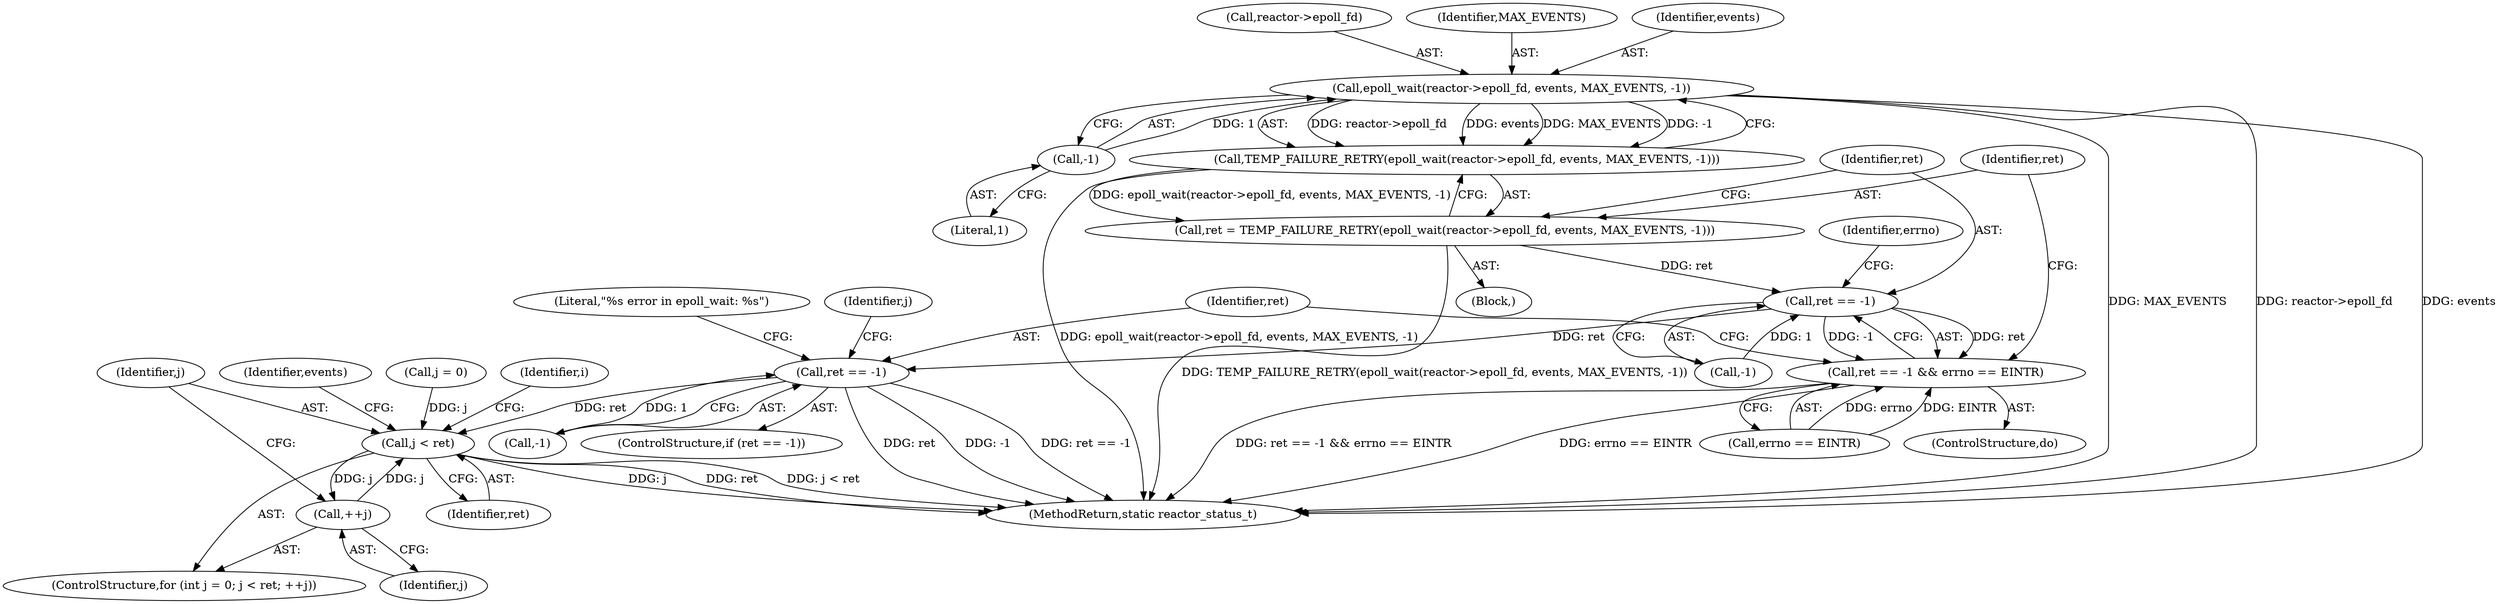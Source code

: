digraph "0_Android_472271b153c5dc53c28beac55480a8d8434b2d5c_59@pointer" {
"1000154" [label="(Call,epoll_wait(reactor->epoll_fd, events, MAX_EVENTS, -1))"];
"1000160" [label="(Call,-1)"];
"1000153" [label="(Call,TEMP_FAILURE_RETRY(epoll_wait(reactor->epoll_fd, events, MAX_EVENTS, -1)))"];
"1000151" [label="(Call,ret = TEMP_FAILURE_RETRY(epoll_wait(reactor->epoll_fd, events, MAX_EVENTS, -1)))"];
"1000163" [label="(Call,ret == -1)"];
"1000162" [label="(Call,ret == -1 && errno == EINTR)"];
"1000171" [label="(Call,ret == -1)"];
"1000193" [label="(Call,j < ret)"];
"1000196" [label="(Call,++j)"];
"1000172" [label="(Identifier,ret)"];
"1000165" [label="(Call,-1)"];
"1000193" [label="(Call,j < ret)"];
"1000161" [label="(Literal,1)"];
"1000170" [label="(ControlStructure,if (ret == -1))"];
"1000150" [label="(Block,)"];
"1000155" [label="(Call,reactor->epoll_fd)"];
"1000164" [label="(Identifier,ret)"];
"1000197" [label="(Identifier,j)"];
"1000163" [label="(Call,ret == -1)"];
"1000168" [label="(Identifier,errno)"];
"1000204" [label="(Identifier,events)"];
"1000162" [label="(Call,ret == -1 && errno == EINTR)"];
"1000177" [label="(Literal,\"%s error in epoll_wait: %s\")"];
"1000152" [label="(Identifier,ret)"];
"1000190" [label="(Call,j = 0)"];
"1000194" [label="(Identifier,j)"];
"1000159" [label="(Identifier,MAX_EVENTS)"];
"1000167" [label="(Call,errno == EINTR)"];
"1000132" [label="(Identifier,i)"];
"1000195" [label="(Identifier,ret)"];
"1000196" [label="(Call,++j)"];
"1000188" [label="(ControlStructure,for (int j = 0; j < ret; ++j))"];
"1000158" [label="(Identifier,events)"];
"1000153" [label="(Call,TEMP_FAILURE_RETRY(epoll_wait(reactor->epoll_fd, events, MAX_EVENTS, -1)))"];
"1000171" [label="(Call,ret == -1)"];
"1000191" [label="(Identifier,j)"];
"1000173" [label="(Call,-1)"];
"1000149" [label="(ControlStructure,do)"];
"1000151" [label="(Call,ret = TEMP_FAILURE_RETRY(epoll_wait(reactor->epoll_fd, events, MAX_EVENTS, -1)))"];
"1000154" [label="(Call,epoll_wait(reactor->epoll_fd, events, MAX_EVENTS, -1))"];
"1000160" [label="(Call,-1)"];
"1000336" [label="(MethodReturn,static reactor_status_t)"];
"1000154" -> "1000153"  [label="AST: "];
"1000154" -> "1000160"  [label="CFG: "];
"1000155" -> "1000154"  [label="AST: "];
"1000158" -> "1000154"  [label="AST: "];
"1000159" -> "1000154"  [label="AST: "];
"1000160" -> "1000154"  [label="AST: "];
"1000153" -> "1000154"  [label="CFG: "];
"1000154" -> "1000336"  [label="DDG: MAX_EVENTS"];
"1000154" -> "1000336"  [label="DDG: reactor->epoll_fd"];
"1000154" -> "1000336"  [label="DDG: events"];
"1000154" -> "1000153"  [label="DDG: reactor->epoll_fd"];
"1000154" -> "1000153"  [label="DDG: events"];
"1000154" -> "1000153"  [label="DDG: MAX_EVENTS"];
"1000154" -> "1000153"  [label="DDG: -1"];
"1000160" -> "1000154"  [label="DDG: 1"];
"1000160" -> "1000161"  [label="CFG: "];
"1000161" -> "1000160"  [label="AST: "];
"1000153" -> "1000151"  [label="AST: "];
"1000151" -> "1000153"  [label="CFG: "];
"1000153" -> "1000336"  [label="DDG: epoll_wait(reactor->epoll_fd, events, MAX_EVENTS, -1)"];
"1000153" -> "1000151"  [label="DDG: epoll_wait(reactor->epoll_fd, events, MAX_EVENTS, -1)"];
"1000151" -> "1000150"  [label="AST: "];
"1000152" -> "1000151"  [label="AST: "];
"1000164" -> "1000151"  [label="CFG: "];
"1000151" -> "1000336"  [label="DDG: TEMP_FAILURE_RETRY(epoll_wait(reactor->epoll_fd, events, MAX_EVENTS, -1))"];
"1000151" -> "1000163"  [label="DDG: ret"];
"1000163" -> "1000162"  [label="AST: "];
"1000163" -> "1000165"  [label="CFG: "];
"1000164" -> "1000163"  [label="AST: "];
"1000165" -> "1000163"  [label="AST: "];
"1000168" -> "1000163"  [label="CFG: "];
"1000162" -> "1000163"  [label="CFG: "];
"1000163" -> "1000162"  [label="DDG: ret"];
"1000163" -> "1000162"  [label="DDG: -1"];
"1000165" -> "1000163"  [label="DDG: 1"];
"1000163" -> "1000171"  [label="DDG: ret"];
"1000162" -> "1000149"  [label="AST: "];
"1000162" -> "1000167"  [label="CFG: "];
"1000167" -> "1000162"  [label="AST: "];
"1000152" -> "1000162"  [label="CFG: "];
"1000172" -> "1000162"  [label="CFG: "];
"1000162" -> "1000336"  [label="DDG: errno == EINTR"];
"1000162" -> "1000336"  [label="DDG: ret == -1 && errno == EINTR"];
"1000167" -> "1000162"  [label="DDG: errno"];
"1000167" -> "1000162"  [label="DDG: EINTR"];
"1000171" -> "1000170"  [label="AST: "];
"1000171" -> "1000173"  [label="CFG: "];
"1000172" -> "1000171"  [label="AST: "];
"1000173" -> "1000171"  [label="AST: "];
"1000177" -> "1000171"  [label="CFG: "];
"1000191" -> "1000171"  [label="CFG: "];
"1000171" -> "1000336"  [label="DDG: ret"];
"1000171" -> "1000336"  [label="DDG: -1"];
"1000171" -> "1000336"  [label="DDG: ret == -1"];
"1000173" -> "1000171"  [label="DDG: 1"];
"1000171" -> "1000193"  [label="DDG: ret"];
"1000193" -> "1000188"  [label="AST: "];
"1000193" -> "1000195"  [label="CFG: "];
"1000194" -> "1000193"  [label="AST: "];
"1000195" -> "1000193"  [label="AST: "];
"1000204" -> "1000193"  [label="CFG: "];
"1000132" -> "1000193"  [label="CFG: "];
"1000193" -> "1000336"  [label="DDG: j"];
"1000193" -> "1000336"  [label="DDG: ret"];
"1000193" -> "1000336"  [label="DDG: j < ret"];
"1000190" -> "1000193"  [label="DDG: j"];
"1000196" -> "1000193"  [label="DDG: j"];
"1000193" -> "1000196"  [label="DDG: j"];
"1000196" -> "1000188"  [label="AST: "];
"1000196" -> "1000197"  [label="CFG: "];
"1000197" -> "1000196"  [label="AST: "];
"1000194" -> "1000196"  [label="CFG: "];
}
